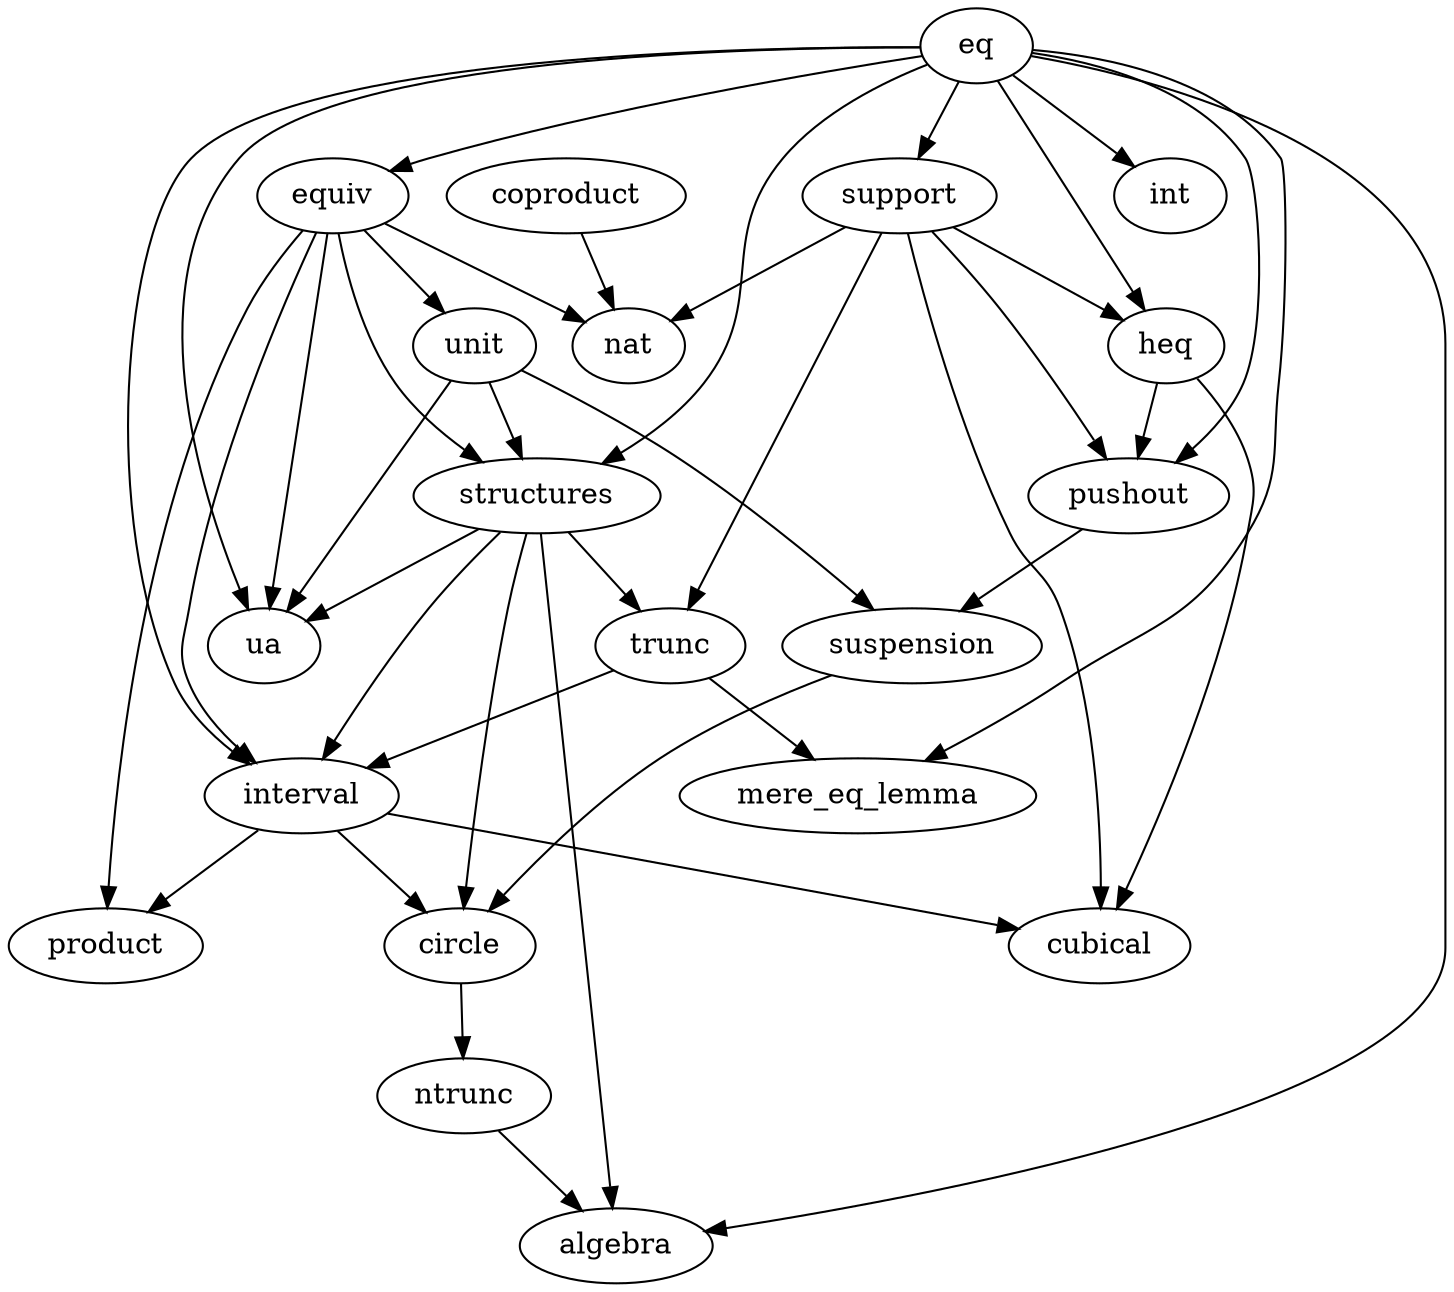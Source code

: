 digraph dependency_map {
  ntrunc -> algebra
  structures -> algebra
  eq -> algebra

  suspension -> circle
  structures -> circle
  interval -> circle

  interval -> cubical
  heq -> cubical
  support -> cubical

  eq -> heq
  support -> heq

  eq -> equiv
  eq -> int

  trunc -> interval
  eq -> interval
  structures -> interval
  equiv -> interval

  eq -> mere_eq_lemma
  trunc -> mere_eq_lemma

  circle -> ntrunc

  equiv -> product
  interval -> product

  heq -> pushout
  eq -> pushout
  support -> pushout

  unit -> structures
  equiv -> structures
  eq -> structures

  eq -> support

  pushout -> suspension
  unit -> suspension

  structures -> trunc
  support -> trunc

  equiv -> ua
  eq -> ua
  structures -> ua
  unit -> ua

  equiv -> unit

  equiv -> nat
  coproduct -> nat
  support -> nat
}